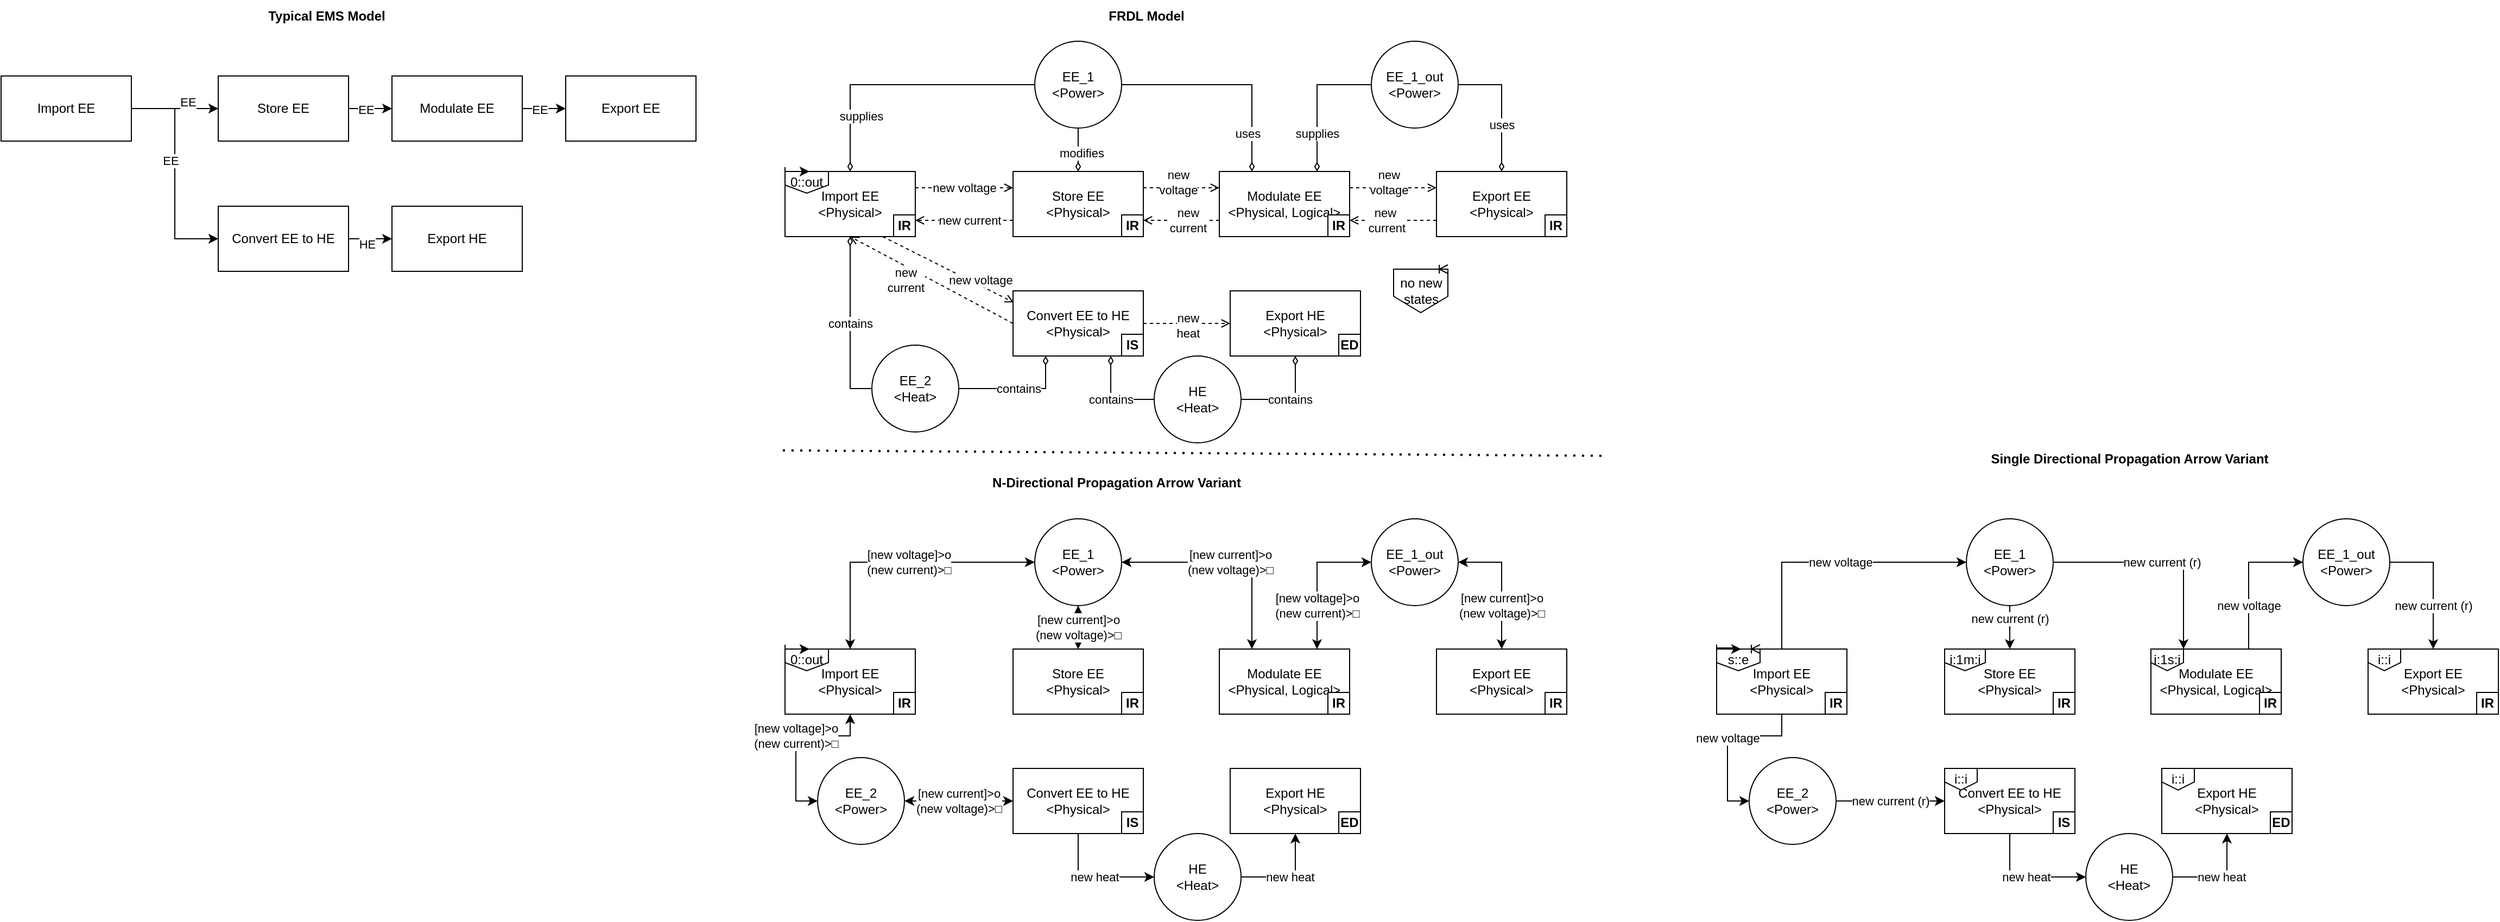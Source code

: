 <mxfile version="24.2.5" type="device">
  <diagram name="Page-1" id="nDYfijHN4-5hgb_e-fVe">
    <mxGraphModel dx="1050" dy="629" grid="1" gridSize="10" guides="1" tooltips="1" connect="1" arrows="1" fold="1" page="1" pageScale="1" pageWidth="850" pageHeight="1100" math="0" shadow="0">
      <root>
        <mxCell id="0" />
        <mxCell id="1" parent="0" />
        <mxCell id="-IZXJxV2rKXwBeA_EH7B-1" style="edgeStyle=orthogonalEdgeStyle;rounded=0;orthogonalLoop=1;jettySize=auto;html=1;exitX=1;exitY=0.5;exitDx=0;exitDy=0;entryX=0;entryY=0.5;entryDx=0;entryDy=0;" parent="1" source="-IZXJxV2rKXwBeA_EH7B-5" target="-IZXJxV2rKXwBeA_EH7B-8" edge="1">
          <mxGeometry relative="1" as="geometry" />
        </mxCell>
        <mxCell id="-IZXJxV2rKXwBeA_EH7B-2" value="EE" style="edgeLabel;html=1;align=center;verticalAlign=middle;resizable=0;points=[];" parent="-IZXJxV2rKXwBeA_EH7B-1" vertex="1" connectable="0">
          <mxGeometry x="0.3" y="6" relative="1" as="geometry">
            <mxPoint as="offset" />
          </mxGeometry>
        </mxCell>
        <mxCell id="-IZXJxV2rKXwBeA_EH7B-3" style="edgeStyle=orthogonalEdgeStyle;rounded=0;orthogonalLoop=1;jettySize=auto;html=1;exitX=1;exitY=0.5;exitDx=0;exitDy=0;entryX=0;entryY=0.5;entryDx=0;entryDy=0;" parent="1" source="-IZXJxV2rKXwBeA_EH7B-5" target="-IZXJxV2rKXwBeA_EH7B-11" edge="1">
          <mxGeometry relative="1" as="geometry" />
        </mxCell>
        <mxCell id="-IZXJxV2rKXwBeA_EH7B-4" value="EE" style="edgeLabel;html=1;align=center;verticalAlign=middle;resizable=0;points=[];" parent="-IZXJxV2rKXwBeA_EH7B-3" vertex="1" connectable="0">
          <mxGeometry x="-0.12" y="-4" relative="1" as="geometry">
            <mxPoint as="offset" />
          </mxGeometry>
        </mxCell>
        <mxCell id="-IZXJxV2rKXwBeA_EH7B-5" value="Import EE" style="rounded=0;whiteSpace=wrap;html=1;" parent="1" vertex="1">
          <mxGeometry x="40" y="200" width="120" height="60" as="geometry" />
        </mxCell>
        <mxCell id="-IZXJxV2rKXwBeA_EH7B-6" style="edgeStyle=orthogonalEdgeStyle;rounded=0;orthogonalLoop=1;jettySize=auto;html=1;exitX=1;exitY=0.5;exitDx=0;exitDy=0;entryX=0;entryY=0.5;entryDx=0;entryDy=0;" parent="1" source="-IZXJxV2rKXwBeA_EH7B-8" target="-IZXJxV2rKXwBeA_EH7B-14" edge="1">
          <mxGeometry relative="1" as="geometry" />
        </mxCell>
        <mxCell id="-IZXJxV2rKXwBeA_EH7B-7" value="EE" style="edgeLabel;html=1;align=center;verticalAlign=middle;resizable=0;points=[];" parent="-IZXJxV2rKXwBeA_EH7B-6" vertex="1" connectable="0">
          <mxGeometry x="-0.2" y="-1" relative="1" as="geometry">
            <mxPoint as="offset" />
          </mxGeometry>
        </mxCell>
        <mxCell id="-IZXJxV2rKXwBeA_EH7B-8" value="Store EE" style="rounded=0;whiteSpace=wrap;html=1;" parent="1" vertex="1">
          <mxGeometry x="240" y="200" width="120" height="60" as="geometry" />
        </mxCell>
        <mxCell id="-IZXJxV2rKXwBeA_EH7B-9" style="edgeStyle=orthogonalEdgeStyle;rounded=0;orthogonalLoop=1;jettySize=auto;html=1;exitX=1;exitY=0.5;exitDx=0;exitDy=0;entryX=0;entryY=0.5;entryDx=0;entryDy=0;" parent="1" source="-IZXJxV2rKXwBeA_EH7B-11" target="-IZXJxV2rKXwBeA_EH7B-37" edge="1">
          <mxGeometry relative="1" as="geometry">
            <mxPoint x="450" y="350" as="targetPoint" />
          </mxGeometry>
        </mxCell>
        <mxCell id="-IZXJxV2rKXwBeA_EH7B-10" value="HE" style="edgeLabel;html=1;align=center;verticalAlign=middle;resizable=0;points=[];" parent="-IZXJxV2rKXwBeA_EH7B-9" vertex="1" connectable="0">
          <mxGeometry x="-0.182" y="-5" relative="1" as="geometry">
            <mxPoint as="offset" />
          </mxGeometry>
        </mxCell>
        <mxCell id="-IZXJxV2rKXwBeA_EH7B-11" value="Convert EE to HE" style="rounded=0;whiteSpace=wrap;html=1;" parent="1" vertex="1">
          <mxGeometry x="240" y="320" width="120" height="60" as="geometry" />
        </mxCell>
        <mxCell id="-IZXJxV2rKXwBeA_EH7B-12" style="edgeStyle=orthogonalEdgeStyle;rounded=0;orthogonalLoop=1;jettySize=auto;html=1;exitX=1;exitY=0.5;exitDx=0;exitDy=0;" parent="1" source="-IZXJxV2rKXwBeA_EH7B-14" edge="1">
          <mxGeometry relative="1" as="geometry">
            <mxPoint x="560" y="230" as="targetPoint" />
          </mxGeometry>
        </mxCell>
        <mxCell id="-IZXJxV2rKXwBeA_EH7B-13" value="EE" style="edgeLabel;html=1;align=center;verticalAlign=middle;resizable=0;points=[];" parent="-IZXJxV2rKXwBeA_EH7B-12" vertex="1" connectable="0">
          <mxGeometry x="-0.21" y="-1" relative="1" as="geometry">
            <mxPoint as="offset" />
          </mxGeometry>
        </mxCell>
        <mxCell id="-IZXJxV2rKXwBeA_EH7B-14" value="Modulate EE" style="rounded=0;whiteSpace=wrap;html=1;" parent="1" vertex="1">
          <mxGeometry x="400" y="200" width="120" height="60" as="geometry" />
        </mxCell>
        <mxCell id="-IZXJxV2rKXwBeA_EH7B-15" style="edgeStyle=orthogonalEdgeStyle;rounded=0;orthogonalLoop=1;jettySize=auto;html=1;exitX=0.5;exitY=0;exitDx=0;exitDy=0;entryX=0;entryY=0.5;entryDx=0;entryDy=0;endArrow=none;endFill=0;startArrow=diamondThin;startFill=0;" parent="1" source="-IZXJxV2rKXwBeA_EH7B-19" target="-IZXJxV2rKXwBeA_EH7B-20" edge="1">
          <mxGeometry relative="1" as="geometry" />
        </mxCell>
        <mxCell id="-IZXJxV2rKXwBeA_EH7B-16" value="supplies" style="edgeLabel;html=1;align=center;verticalAlign=middle;resizable=0;points=[];" parent="-IZXJxV2rKXwBeA_EH7B-15" vertex="1" connectable="0">
          <mxGeometry x="-0.592" y="-10" relative="1" as="geometry">
            <mxPoint as="offset" />
          </mxGeometry>
        </mxCell>
        <mxCell id="-IZXJxV2rKXwBeA_EH7B-17" value="contains" style="edgeStyle=orthogonalEdgeStyle;rounded=0;orthogonalLoop=1;jettySize=auto;html=1;exitX=0.5;exitY=1;exitDx=0;exitDy=0;entryX=0;entryY=0.5;entryDx=0;entryDy=0;endArrow=none;endFill=0;startArrow=diamondThin;startFill=0;" parent="1" source="-IZXJxV2rKXwBeA_EH7B-19" target="-IZXJxV2rKXwBeA_EH7B-21" edge="1">
          <mxGeometry relative="1" as="geometry" />
        </mxCell>
        <mxCell id="-IZXJxV2rKXwBeA_EH7B-18" value="new voltage" style="rounded=0;orthogonalLoop=1;jettySize=auto;html=1;exitX=0.75;exitY=1;exitDx=0;exitDy=0;dashed=1;endArrow=open;endFill=0;startArrow=none;startFill=0;entryX=0.006;entryY=0.178;entryDx=0;entryDy=0;entryPerimeter=0;" parent="1" source="-IZXJxV2rKXwBeA_EH7B-19" target="-IZXJxV2rKXwBeA_EH7B-34" edge="1">
          <mxGeometry x="0.456" y="5" relative="1" as="geometry">
            <mxPoint x="972" y="388" as="targetPoint" />
            <mxPoint as="offset" />
          </mxGeometry>
        </mxCell>
        <mxCell id="-IZXJxV2rKXwBeA_EH7B-19" value="Import EE&lt;div&gt;&amp;lt;Physical&amp;gt;&lt;br&gt;&lt;/div&gt;" style="rounded=0;whiteSpace=wrap;html=1;" parent="1" vertex="1">
          <mxGeometry x="762" y="288" width="120" height="60" as="geometry" />
        </mxCell>
        <mxCell id="-IZXJxV2rKXwBeA_EH7B-20" value="EE_1&lt;div&gt;&amp;lt;Power&amp;gt;&lt;/div&gt;" style="ellipse;whiteSpace=wrap;html=1;aspect=fixed;" parent="1" vertex="1">
          <mxGeometry x="992" y="168" width="80" height="80" as="geometry" />
        </mxCell>
        <mxCell id="-IZXJxV2rKXwBeA_EH7B-21" value="EE_2&lt;div&gt;&amp;lt;Heat&amp;gt;&lt;br&gt;&lt;/div&gt;" style="ellipse;whiteSpace=wrap;html=1;aspect=fixed;" parent="1" vertex="1">
          <mxGeometry x="842" y="448" width="80" height="80" as="geometry" />
        </mxCell>
        <mxCell id="-IZXJxV2rKXwBeA_EH7B-22" value="HE&lt;div&gt;&amp;lt;Heat&amp;gt;&lt;/div&gt;" style="ellipse;whiteSpace=wrap;html=1;aspect=fixed;" parent="1" vertex="1">
          <mxGeometry x="1102" y="458" width="80" height="80" as="geometry" />
        </mxCell>
        <mxCell id="-IZXJxV2rKXwBeA_EH7B-23" style="edgeStyle=orthogonalEdgeStyle;rounded=0;orthogonalLoop=1;jettySize=auto;html=1;exitX=0.5;exitY=0;exitDx=0;exitDy=0;entryX=0.5;entryY=1;entryDx=0;entryDy=0;endArrow=none;endFill=0;startArrow=diamondThin;startFill=0;" parent="1" source="-IZXJxV2rKXwBeA_EH7B-26" target="-IZXJxV2rKXwBeA_EH7B-20" edge="1">
          <mxGeometry relative="1" as="geometry" />
        </mxCell>
        <mxCell id="-IZXJxV2rKXwBeA_EH7B-24" value="modifies" style="edgeLabel;html=1;align=center;verticalAlign=middle;resizable=0;points=[];" parent="-IZXJxV2rKXwBeA_EH7B-23" vertex="1" connectable="0">
          <mxGeometry x="-0.15" y="-3" relative="1" as="geometry">
            <mxPoint as="offset" />
          </mxGeometry>
        </mxCell>
        <mxCell id="-IZXJxV2rKXwBeA_EH7B-26" value="Store EE&lt;div&gt;&amp;lt;Physical&amp;gt;&lt;br&gt;&lt;/div&gt;" style="rounded=0;whiteSpace=wrap;html=1;" parent="1" vertex="1">
          <mxGeometry x="972" y="288" width="120" height="60" as="geometry" />
        </mxCell>
        <mxCell id="-IZXJxV2rKXwBeA_EH7B-27" style="edgeStyle=orthogonalEdgeStyle;rounded=0;orthogonalLoop=1;jettySize=auto;html=1;exitX=0.25;exitY=0;exitDx=0;exitDy=0;entryX=1;entryY=0.5;entryDx=0;entryDy=0;endArrow=none;endFill=0;startArrow=diamondThin;startFill=0;" parent="1" source="-IZXJxV2rKXwBeA_EH7B-31" target="-IZXJxV2rKXwBeA_EH7B-20" edge="1">
          <mxGeometry relative="1" as="geometry" />
        </mxCell>
        <mxCell id="-IZXJxV2rKXwBeA_EH7B-28" value="uses" style="edgeLabel;html=1;align=center;verticalAlign=middle;resizable=0;points=[];" parent="-IZXJxV2rKXwBeA_EH7B-27" vertex="1" connectable="0">
          <mxGeometry x="-0.643" y="4" relative="1" as="geometry">
            <mxPoint as="offset" />
          </mxGeometry>
        </mxCell>
        <mxCell id="-IZXJxV2rKXwBeA_EH7B-29" style="edgeStyle=orthogonalEdgeStyle;rounded=0;orthogonalLoop=1;jettySize=auto;html=1;exitX=0.75;exitY=0;exitDx=0;exitDy=0;entryX=0;entryY=0.5;entryDx=0;entryDy=0;endArrow=none;endFill=0;startArrow=diamondThin;startFill=0;" parent="1" source="-IZXJxV2rKXwBeA_EH7B-31" target="-IZXJxV2rKXwBeA_EH7B-35" edge="1">
          <mxGeometry relative="1" as="geometry" />
        </mxCell>
        <mxCell id="-IZXJxV2rKXwBeA_EH7B-30" value="supplies" style="edgeLabel;html=1;align=center;verticalAlign=middle;resizable=0;points=[];" parent="-IZXJxV2rKXwBeA_EH7B-29" vertex="1" connectable="0">
          <mxGeometry x="-0.133" y="1" relative="1" as="geometry">
            <mxPoint x="1" y="21" as="offset" />
          </mxGeometry>
        </mxCell>
        <mxCell id="-IZXJxV2rKXwBeA_EH7B-31" value="Modulate EE&lt;div&gt;&amp;lt;Physical, Logical&amp;gt;&lt;br&gt;&lt;/div&gt;" style="rounded=0;whiteSpace=wrap;html=1;" parent="1" vertex="1">
          <mxGeometry x="1162" y="288" width="120" height="60" as="geometry" />
        </mxCell>
        <mxCell id="-IZXJxV2rKXwBeA_EH7B-32" value="contains" style="edgeStyle=orthogonalEdgeStyle;rounded=0;orthogonalLoop=1;jettySize=auto;html=1;exitX=0.25;exitY=1;exitDx=0;exitDy=0;endArrow=none;endFill=0;startArrow=diamondThin;startFill=0;" parent="1" source="-IZXJxV2rKXwBeA_EH7B-34" target="-IZXJxV2rKXwBeA_EH7B-21" edge="1">
          <mxGeometry relative="1" as="geometry" />
        </mxCell>
        <mxCell id="-IZXJxV2rKXwBeA_EH7B-33" value="contains" style="edgeStyle=orthogonalEdgeStyle;rounded=0;orthogonalLoop=1;jettySize=auto;html=1;exitX=0.75;exitY=1;exitDx=0;exitDy=0;entryX=0;entryY=0.5;entryDx=0;entryDy=0;endArrow=none;endFill=0;startArrow=diamondThin;startFill=0;" parent="1" source="-IZXJxV2rKXwBeA_EH7B-34" target="-IZXJxV2rKXwBeA_EH7B-22" edge="1">
          <mxGeometry relative="1" as="geometry" />
        </mxCell>
        <mxCell id="-IZXJxV2rKXwBeA_EH7B-34" value="Convert EE to HE&lt;div&gt;&amp;lt;Physical&amp;gt;&lt;br&gt;&lt;/div&gt;" style="rounded=0;whiteSpace=wrap;html=1;" parent="1" vertex="1">
          <mxGeometry x="972" y="398" width="120" height="60" as="geometry" />
        </mxCell>
        <mxCell id="-IZXJxV2rKXwBeA_EH7B-35" value="EE_1_out&lt;div&gt;&amp;lt;Power&amp;gt;&lt;br&gt;&lt;/div&gt;" style="ellipse;whiteSpace=wrap;html=1;aspect=fixed;" parent="1" vertex="1">
          <mxGeometry x="1302" y="168" width="80" height="80" as="geometry" />
        </mxCell>
        <mxCell id="-IZXJxV2rKXwBeA_EH7B-36" value="Export EE" style="rounded=0;whiteSpace=wrap;html=1;" parent="1" vertex="1">
          <mxGeometry x="560" y="200" width="120" height="60" as="geometry" />
        </mxCell>
        <mxCell id="-IZXJxV2rKXwBeA_EH7B-37" value="Export HE" style="rounded=0;whiteSpace=wrap;html=1;" parent="1" vertex="1">
          <mxGeometry x="400" y="320" width="120" height="60" as="geometry" />
        </mxCell>
        <mxCell id="-IZXJxV2rKXwBeA_EH7B-38" value="uses" style="edgeStyle=orthogonalEdgeStyle;rounded=0;orthogonalLoop=1;jettySize=auto;html=1;exitX=0.5;exitY=0;exitDx=0;exitDy=0;entryX=1;entryY=0.5;entryDx=0;entryDy=0;endArrow=none;endFill=0;startArrow=diamondThin;startFill=0;" parent="1" source="-IZXJxV2rKXwBeA_EH7B-39" target="-IZXJxV2rKXwBeA_EH7B-35" edge="1">
          <mxGeometry x="-0.273" relative="1" as="geometry">
            <mxPoint as="offset" />
          </mxGeometry>
        </mxCell>
        <mxCell id="-IZXJxV2rKXwBeA_EH7B-39" value="Export EE&lt;div&gt;&amp;lt;Physical&amp;gt;&lt;br&gt;&lt;/div&gt;" style="rounded=0;whiteSpace=wrap;html=1;" parent="1" vertex="1">
          <mxGeometry x="1362" y="288" width="120" height="60" as="geometry" />
        </mxCell>
        <mxCell id="-IZXJxV2rKXwBeA_EH7B-40" value="contains" style="edgeStyle=orthogonalEdgeStyle;rounded=0;orthogonalLoop=1;jettySize=auto;html=1;exitX=0.5;exitY=1;exitDx=0;exitDy=0;entryX=1;entryY=0.5;entryDx=0;entryDy=0;endArrow=none;endFill=0;startArrow=diamondThin;startFill=0;" parent="1" source="-IZXJxV2rKXwBeA_EH7B-41" target="-IZXJxV2rKXwBeA_EH7B-22" edge="1">
          <mxGeometry relative="1" as="geometry" />
        </mxCell>
        <mxCell id="-IZXJxV2rKXwBeA_EH7B-41" value="Export HE&lt;div&gt;&amp;lt;Physical&amp;gt;&lt;br&gt;&lt;/div&gt;" style="rounded=0;whiteSpace=wrap;html=1;" parent="1" vertex="1">
          <mxGeometry x="1172" y="398" width="120" height="60" as="geometry" />
        </mxCell>
        <mxCell id="-IZXJxV2rKXwBeA_EH7B-42" style="rounded=0;orthogonalLoop=1;jettySize=auto;html=1;exitX=0;exitY=0.5;exitDx=0;exitDy=0;entryX=0.5;entryY=1;entryDx=0;entryDy=0;endArrow=open;endFill=0;dashed=1;" parent="1" source="-IZXJxV2rKXwBeA_EH7B-34" target="-IZXJxV2rKXwBeA_EH7B-19" edge="1">
          <mxGeometry relative="1" as="geometry" />
        </mxCell>
        <mxCell id="-IZXJxV2rKXwBeA_EH7B-43" value="new&lt;br&gt;current" style="edgeLabel;html=1;align=center;verticalAlign=middle;resizable=0;points=[];" parent="-IZXJxV2rKXwBeA_EH7B-42" vertex="1" connectable="0">
          <mxGeometry x="-0.152" y="2" relative="1" as="geometry">
            <mxPoint x="-35" y="-8" as="offset" />
          </mxGeometry>
        </mxCell>
        <mxCell id="-IZXJxV2rKXwBeA_EH7B-44" style="rounded=0;orthogonalLoop=1;jettySize=auto;html=1;exitX=0;exitY=0.75;exitDx=0;exitDy=0;entryX=1;entryY=0.75;entryDx=0;entryDy=0;endArrow=open;endFill=0;dashed=1;" parent="1" source="-IZXJxV2rKXwBeA_EH7B-26" target="-IZXJxV2rKXwBeA_EH7B-19" edge="1">
          <mxGeometry relative="1" as="geometry">
            <mxPoint x="1012" y="408" as="sourcePoint" />
            <mxPoint x="922" y="298" as="targetPoint" />
          </mxGeometry>
        </mxCell>
        <mxCell id="-IZXJxV2rKXwBeA_EH7B-45" value="new current" style="edgeLabel;html=1;align=center;verticalAlign=middle;resizable=0;points=[];" parent="-IZXJxV2rKXwBeA_EH7B-44" vertex="1" connectable="0">
          <mxGeometry x="-0.152" y="2" relative="1" as="geometry">
            <mxPoint x="-2" y="-2" as="offset" />
          </mxGeometry>
        </mxCell>
        <mxCell id="-IZXJxV2rKXwBeA_EH7B-46" value="new voltage" style="rounded=0;orthogonalLoop=1;jettySize=auto;html=1;exitX=1;exitY=0.25;exitDx=0;exitDy=0;entryX=0;entryY=0.25;entryDx=0;entryDy=0;endArrow=open;endFill=0;dashed=1;" parent="1" source="-IZXJxV2rKXwBeA_EH7B-19" target="-IZXJxV2rKXwBeA_EH7B-26" edge="1">
          <mxGeometry relative="1" as="geometry">
            <mxPoint x="902" y="308" as="sourcePoint" />
            <mxPoint x="992" y="308" as="targetPoint" />
          </mxGeometry>
        </mxCell>
        <mxCell id="-IZXJxV2rKXwBeA_EH7B-47" style="rounded=0;orthogonalLoop=1;jettySize=auto;html=1;exitX=1;exitY=0.25;exitDx=0;exitDy=0;entryX=0;entryY=0.25;entryDx=0;entryDy=0;endArrow=open;endFill=0;dashed=1;" parent="1" source="-IZXJxV2rKXwBeA_EH7B-26" target="-IZXJxV2rKXwBeA_EH7B-31" edge="1">
          <mxGeometry relative="1" as="geometry">
            <mxPoint x="1102" y="388" as="sourcePoint" />
            <mxPoint x="1202" y="388" as="targetPoint" />
          </mxGeometry>
        </mxCell>
        <mxCell id="-IZXJxV2rKXwBeA_EH7B-48" value="new&lt;br&gt;voltage" style="edgeLabel;html=1;align=center;verticalAlign=middle;resizable=0;points=[];" parent="-IZXJxV2rKXwBeA_EH7B-47" vertex="1" connectable="0">
          <mxGeometry x="-0.152" y="2" relative="1" as="geometry">
            <mxPoint x="2" y="-3" as="offset" />
          </mxGeometry>
        </mxCell>
        <mxCell id="-IZXJxV2rKXwBeA_EH7B-49" style="rounded=0;orthogonalLoop=1;jettySize=auto;html=1;exitX=0;exitY=0.75;exitDx=0;exitDy=0;entryX=1;entryY=0.75;entryDx=0;entryDy=0;endArrow=open;endFill=0;dashed=1;" parent="1" source="-IZXJxV2rKXwBeA_EH7B-31" target="-IZXJxV2rKXwBeA_EH7B-26" edge="1">
          <mxGeometry relative="1" as="geometry">
            <mxPoint x="1172" y="368" as="sourcePoint" />
            <mxPoint x="1082" y="368" as="targetPoint" />
          </mxGeometry>
        </mxCell>
        <mxCell id="-IZXJxV2rKXwBeA_EH7B-50" value="new&lt;br&gt;current" style="edgeLabel;html=1;align=center;verticalAlign=middle;resizable=0;points=[];" parent="-IZXJxV2rKXwBeA_EH7B-49" vertex="1" connectable="0">
          <mxGeometry x="-0.152" y="2" relative="1" as="geometry">
            <mxPoint y="-2" as="offset" />
          </mxGeometry>
        </mxCell>
        <mxCell id="-IZXJxV2rKXwBeA_EH7B-51" style="rounded=0;orthogonalLoop=1;jettySize=auto;html=1;exitX=0;exitY=0.75;exitDx=0;exitDy=0;entryX=1;entryY=0.75;entryDx=0;entryDy=0;endArrow=open;endFill=0;dashed=1;" parent="1" source="-IZXJxV2rKXwBeA_EH7B-39" target="-IZXJxV2rKXwBeA_EH7B-31" edge="1">
          <mxGeometry relative="1" as="geometry">
            <mxPoint x="1362" y="368" as="sourcePoint" />
            <mxPoint x="1272" y="368" as="targetPoint" />
          </mxGeometry>
        </mxCell>
        <mxCell id="-IZXJxV2rKXwBeA_EH7B-52" value="new&amp;nbsp;&lt;br&gt;current" style="edgeLabel;html=1;align=center;verticalAlign=middle;resizable=0;points=[];" parent="-IZXJxV2rKXwBeA_EH7B-51" vertex="1" connectable="0">
          <mxGeometry x="-0.152" y="2" relative="1" as="geometry">
            <mxPoint x="-12" y="-2" as="offset" />
          </mxGeometry>
        </mxCell>
        <mxCell id="-IZXJxV2rKXwBeA_EH7B-53" style="rounded=0;orthogonalLoop=1;jettySize=auto;html=1;exitX=1;exitY=0.25;exitDx=0;exitDy=0;entryX=0;entryY=0.25;entryDx=0;entryDy=0;endArrow=open;endFill=0;dashed=1;" parent="1" source="-IZXJxV2rKXwBeA_EH7B-31" target="-IZXJxV2rKXwBeA_EH7B-39" edge="1">
          <mxGeometry relative="1" as="geometry">
            <mxPoint x="1292" y="278" as="sourcePoint" />
            <mxPoint x="1362" y="278" as="targetPoint" />
          </mxGeometry>
        </mxCell>
        <mxCell id="-IZXJxV2rKXwBeA_EH7B-54" value="new &lt;br&gt;voltage" style="edgeLabel;html=1;align=center;verticalAlign=middle;resizable=0;points=[];" parent="-IZXJxV2rKXwBeA_EH7B-53" vertex="1" connectable="0">
          <mxGeometry x="-0.152" y="2" relative="1" as="geometry">
            <mxPoint x="2" y="-3" as="offset" />
          </mxGeometry>
        </mxCell>
        <mxCell id="-IZXJxV2rKXwBeA_EH7B-55" value="new&lt;br&gt;heat" style="rounded=0;orthogonalLoop=1;jettySize=auto;html=1;exitX=1;exitY=0.5;exitDx=0;exitDy=0;dashed=1;endArrow=open;endFill=0;startArrow=none;startFill=0;entryX=0;entryY=0.5;entryDx=0;entryDy=0;" parent="1" source="-IZXJxV2rKXwBeA_EH7B-34" target="-IZXJxV2rKXwBeA_EH7B-41" edge="1">
          <mxGeometry x="0.017" y="-2" relative="1" as="geometry">
            <mxPoint x="1212" y="395.5" as="sourcePoint" />
            <mxPoint x="1332" y="460.5" as="targetPoint" />
            <mxPoint as="offset" />
            <Array as="points" />
          </mxGeometry>
        </mxCell>
        <mxCell id="-IZXJxV2rKXwBeA_EH7B-56" value="&lt;b&gt;ED&lt;/b&gt;" style="rounded=0;whiteSpace=wrap;html=1;" parent="1" vertex="1">
          <mxGeometry x="1272" y="438" width="20" height="20" as="geometry" />
        </mxCell>
        <mxCell id="-IZXJxV2rKXwBeA_EH7B-57" value="&lt;b&gt;IS&lt;/b&gt;" style="rounded=0;whiteSpace=wrap;html=1;" parent="1" vertex="1">
          <mxGeometry x="1072" y="438" width="20" height="20" as="geometry" />
        </mxCell>
        <mxCell id="-IZXJxV2rKXwBeA_EH7B-58" value="&lt;b&gt;IR&lt;/b&gt;" style="rounded=0;whiteSpace=wrap;html=1;" parent="1" vertex="1">
          <mxGeometry x="1462" y="328" width="20" height="20" as="geometry" />
        </mxCell>
        <mxCell id="-IZXJxV2rKXwBeA_EH7B-59" value="&lt;b&gt;IR&lt;/b&gt;" style="rounded=0;whiteSpace=wrap;html=1;" parent="1" vertex="1">
          <mxGeometry x="1262" y="328" width="20" height="20" as="geometry" />
        </mxCell>
        <mxCell id="-IZXJxV2rKXwBeA_EH7B-60" value="&lt;b&gt;IR&lt;/b&gt;" style="rounded=0;whiteSpace=wrap;html=1;" parent="1" vertex="1">
          <mxGeometry x="1072" y="328" width="20" height="20" as="geometry" />
        </mxCell>
        <mxCell id="-IZXJxV2rKXwBeA_EH7B-61" value="&lt;b&gt;IR&lt;/b&gt;" style="rounded=0;whiteSpace=wrap;html=1;" parent="1" vertex="1">
          <mxGeometry x="862" y="328" width="20" height="20" as="geometry" />
        </mxCell>
        <mxCell id="-IZXJxV2rKXwBeA_EH7B-62" value="no new states" style="shape=offPageConnector;whiteSpace=wrap;html=1;" parent="1" vertex="1">
          <mxGeometry x="1322.5" y="378" width="50" height="40" as="geometry" />
        </mxCell>
        <mxCell id="-IZXJxV2rKXwBeA_EH7B-63" style="edgeStyle=orthogonalEdgeStyle;rounded=0;orthogonalLoop=1;jettySize=auto;html=1;exitX=0;exitY=0;exitDx=0;exitDy=0;entryX=1;entryY=0;entryDx=0;entryDy=0;endArrow=ERoneToMany;endFill=0;" parent="1" source="-IZXJxV2rKXwBeA_EH7B-62" target="-IZXJxV2rKXwBeA_EH7B-62" edge="1">
          <mxGeometry relative="1" as="geometry">
            <mxPoint x="1327.5" y="363" as="targetPoint" />
            <Array as="points">
              <mxPoint x="1342.5" y="378" />
              <mxPoint x="1342.5" y="378" />
            </Array>
            <mxPoint x="1312.5" y="363" as="sourcePoint" />
          </mxGeometry>
        </mxCell>
        <mxCell id="-IZXJxV2rKXwBeA_EH7B-64" value="" style="group" parent="1" vertex="1" connectable="0">
          <mxGeometry x="762" y="288" width="40" height="20" as="geometry" />
        </mxCell>
        <mxCell id="-IZXJxV2rKXwBeA_EH7B-65" value="0::out" style="shape=offPageConnector;whiteSpace=wrap;html=1;" parent="-IZXJxV2rKXwBeA_EH7B-64" vertex="1">
          <mxGeometry width="40" height="20" as="geometry" />
        </mxCell>
        <mxCell id="-IZXJxV2rKXwBeA_EH7B-66" style="edgeStyle=orthogonalEdgeStyle;rounded=0;orthogonalLoop=1;jettySize=auto;html=1;exitX=0;exitY=0;exitDx=0;exitDy=0;entryX=0.75;entryY=0;entryDx=0;entryDy=0;startArrow=baseDash;startFill=0;" parent="-IZXJxV2rKXwBeA_EH7B-64" edge="1">
          <mxGeometry relative="1" as="geometry">
            <mxPoint x="22.5" as="targetPoint" />
            <Array as="points" />
            <mxPoint as="sourcePoint" />
          </mxGeometry>
        </mxCell>
        <mxCell id="-IZXJxV2rKXwBeA_EH7B-67" value="[new voltage]&amp;gt;o&lt;br&gt;(new current)&amp;gt;&lt;b style=&quot;border: 0px; margin: 0px; padding: 0px; outline: 0px; vertical-align: baseline; background-image: initial; background-position: 0px 0px; background-size: initial; background-repeat: initial; background-attachment: initial; background-origin: initial; background-clip: initial; text-align: justify;&quot;&gt;□&lt;/b&gt;" style="edgeStyle=orthogonalEdgeStyle;rounded=0;orthogonalLoop=1;jettySize=auto;html=1;exitX=0.5;exitY=1;exitDx=0;exitDy=0;entryX=0;entryY=0.5;entryDx=0;entryDy=0;startArrow=classic;startFill=1;" parent="1" source="-IZXJxV2rKXwBeA_EH7B-68" target="-IZXJxV2rKXwBeA_EH7B-70" edge="1">
          <mxGeometry x="-0.067" relative="1" as="geometry">
            <mxPoint as="offset" />
          </mxGeometry>
        </mxCell>
        <mxCell id="-IZXJxV2rKXwBeA_EH7B-68" value="Import EE&lt;div&gt;&amp;lt;Physical&amp;gt;&lt;/div&gt;" style="rounded=0;whiteSpace=wrap;html=1;" parent="1" vertex="1">
          <mxGeometry x="762" y="728" width="120" height="60" as="geometry" />
        </mxCell>
        <mxCell id="-IZXJxV2rKXwBeA_EH7B-69" value="EE_1&lt;div&gt;&amp;lt;Power&amp;gt;&lt;/div&gt;" style="ellipse;whiteSpace=wrap;html=1;aspect=fixed;" parent="1" vertex="1">
          <mxGeometry x="992" y="608" width="80" height="80" as="geometry" />
        </mxCell>
        <mxCell id="-IZXJxV2rKXwBeA_EH7B-70" value="EE_2&lt;div&gt;&amp;lt;Power&amp;gt;&lt;br&gt;&lt;/div&gt;" style="ellipse;whiteSpace=wrap;html=1;aspect=fixed;" parent="1" vertex="1">
          <mxGeometry x="792" y="828" width="80" height="80" as="geometry" />
        </mxCell>
        <mxCell id="-IZXJxV2rKXwBeA_EH7B-71" value="HE&lt;div&gt;&amp;lt;Heat&amp;gt;&lt;br&gt;&lt;/div&gt;" style="ellipse;whiteSpace=wrap;html=1;aspect=fixed;" parent="1" vertex="1">
          <mxGeometry x="1102" y="898" width="80" height="80" as="geometry" />
        </mxCell>
        <mxCell id="-IZXJxV2rKXwBeA_EH7B-72" value="Store EE&lt;div&gt;&amp;lt;Physical&amp;gt;&lt;br&gt;&lt;/div&gt;" style="rounded=0;whiteSpace=wrap;html=1;" parent="1" vertex="1">
          <mxGeometry x="972" y="728" width="120" height="60" as="geometry" />
        </mxCell>
        <mxCell id="-IZXJxV2rKXwBeA_EH7B-73" value="Modulate EE&lt;div&gt;&amp;lt;Physical, Logical&amp;gt;&lt;br&gt;&lt;/div&gt;" style="rounded=0;whiteSpace=wrap;html=1;" parent="1" vertex="1">
          <mxGeometry x="1162" y="728" width="120" height="60" as="geometry" />
        </mxCell>
        <mxCell id="-IZXJxV2rKXwBeA_EH7B-74" value="[new current]&amp;gt;o&lt;br&gt;(new voltage)&amp;gt;&lt;b style=&quot;border: 0px; margin: 0px; padding: 0px; outline: 0px; vertical-align: baseline; background-image: initial; background-position: 0px 0px; background-size: initial; background-repeat: initial; background-attachment: initial; background-origin: initial; background-clip: initial; text-align: justify;&quot;&gt;□&lt;/b&gt;" style="edgeStyle=orthogonalEdgeStyle;rounded=0;orthogonalLoop=1;jettySize=auto;html=1;exitX=0;exitY=0.5;exitDx=0;exitDy=0;startArrow=classic;startFill=1;" parent="1" source="-IZXJxV2rKXwBeA_EH7B-75" target="-IZXJxV2rKXwBeA_EH7B-70" edge="1">
          <mxGeometry relative="1" as="geometry" />
        </mxCell>
        <mxCell id="-IZXJxV2rKXwBeA_EH7B-75" value="Convert EE to HE&lt;div&gt;&amp;lt;Physical&amp;gt;&lt;br&gt;&lt;/div&gt;" style="rounded=0;whiteSpace=wrap;html=1;" parent="1" vertex="1">
          <mxGeometry x="972" y="838" width="120" height="60" as="geometry" />
        </mxCell>
        <mxCell id="-IZXJxV2rKXwBeA_EH7B-76" value="EE_1_out&lt;div&gt;&amp;lt;Power&amp;gt;&lt;br&gt;&lt;/div&gt;" style="ellipse;whiteSpace=wrap;html=1;aspect=fixed;" parent="1" vertex="1">
          <mxGeometry x="1302" y="608" width="80" height="80" as="geometry" />
        </mxCell>
        <mxCell id="-IZXJxV2rKXwBeA_EH7B-77" value="Export EE&lt;div&gt;&amp;lt;Physical&amp;gt;&lt;br&gt;&lt;/div&gt;" style="rounded=0;whiteSpace=wrap;html=1;" parent="1" vertex="1">
          <mxGeometry x="1362" y="728" width="120" height="60" as="geometry" />
        </mxCell>
        <mxCell id="-IZXJxV2rKXwBeA_EH7B-78" value="Export HE&lt;div&gt;&amp;lt;Physical&amp;gt;&lt;br&gt;&lt;/div&gt;" style="rounded=0;whiteSpace=wrap;html=1;" parent="1" vertex="1">
          <mxGeometry x="1172" y="838" width="120" height="60" as="geometry" />
        </mxCell>
        <mxCell id="-IZXJxV2rKXwBeA_EH7B-79" value="&lt;b&gt;ED&lt;/b&gt;" style="rounded=0;whiteSpace=wrap;html=1;" parent="1" vertex="1">
          <mxGeometry x="1272" y="878" width="20" height="20" as="geometry" />
        </mxCell>
        <mxCell id="-IZXJxV2rKXwBeA_EH7B-80" value="&lt;b&gt;IS&lt;/b&gt;" style="rounded=0;whiteSpace=wrap;html=1;" parent="1" vertex="1">
          <mxGeometry x="1072" y="878" width="20" height="20" as="geometry" />
        </mxCell>
        <mxCell id="-IZXJxV2rKXwBeA_EH7B-81" value="&lt;b&gt;IR&lt;/b&gt;" style="rounded=0;whiteSpace=wrap;html=1;" parent="1" vertex="1">
          <mxGeometry x="1462" y="768" width="20" height="20" as="geometry" />
        </mxCell>
        <mxCell id="-IZXJxV2rKXwBeA_EH7B-82" value="&lt;b&gt;IR&lt;/b&gt;" style="rounded=0;whiteSpace=wrap;html=1;" parent="1" vertex="1">
          <mxGeometry x="1262" y="768" width="20" height="20" as="geometry" />
        </mxCell>
        <mxCell id="-IZXJxV2rKXwBeA_EH7B-83" value="&lt;b&gt;IR&lt;/b&gt;" style="rounded=0;whiteSpace=wrap;html=1;" parent="1" vertex="1">
          <mxGeometry x="1072" y="768" width="20" height="20" as="geometry" />
        </mxCell>
        <mxCell id="-IZXJxV2rKXwBeA_EH7B-84" value="&lt;b&gt;IR&lt;/b&gt;" style="rounded=0;whiteSpace=wrap;html=1;" parent="1" vertex="1">
          <mxGeometry x="862" y="768" width="20" height="20" as="geometry" />
        </mxCell>
        <mxCell id="-IZXJxV2rKXwBeA_EH7B-85" value="" style="group" parent="1" vertex="1" connectable="0">
          <mxGeometry x="762" y="728" width="40" height="20" as="geometry" />
        </mxCell>
        <mxCell id="-IZXJxV2rKXwBeA_EH7B-86" value="0::out" style="shape=offPageConnector;whiteSpace=wrap;html=1;" parent="-IZXJxV2rKXwBeA_EH7B-85" vertex="1">
          <mxGeometry width="40" height="20" as="geometry" />
        </mxCell>
        <mxCell id="-IZXJxV2rKXwBeA_EH7B-87" style="edgeStyle=orthogonalEdgeStyle;rounded=0;orthogonalLoop=1;jettySize=auto;html=1;exitX=0;exitY=0;exitDx=0;exitDy=0;entryX=0.75;entryY=0;entryDx=0;entryDy=0;startArrow=baseDash;startFill=0;" parent="-IZXJxV2rKXwBeA_EH7B-85" edge="1">
          <mxGeometry relative="1" as="geometry">
            <mxPoint x="22.5" as="targetPoint" />
            <Array as="points" />
            <mxPoint as="sourcePoint" />
          </mxGeometry>
        </mxCell>
        <mxCell id="-IZXJxV2rKXwBeA_EH7B-88" value="[new current]&amp;gt;o&lt;br&gt;(new voltage)&amp;gt;&lt;b style=&quot;border: 0px; margin: 0px; padding: 0px; outline: 0px; vertical-align: baseline; background-image: initial; background-position: 0px 0px; background-size: initial; background-repeat: initial; background-attachment: initial; background-origin: initial; background-clip: initial; text-align: justify;&quot;&gt;□&lt;/b&gt;" style="edgeStyle=orthogonalEdgeStyle;rounded=0;orthogonalLoop=1;jettySize=auto;html=1;exitX=0.5;exitY=0;exitDx=0;exitDy=0;startArrow=classic;startFill=1;entryX=0.5;entryY=1;entryDx=0;entryDy=0;" parent="1" source="-IZXJxV2rKXwBeA_EH7B-72" target="-IZXJxV2rKXwBeA_EH7B-69" edge="1">
          <mxGeometry relative="1" as="geometry">
            <mxPoint x="992" y="888" as="sourcePoint" />
            <mxPoint x="952" y="668" as="targetPoint" />
          </mxGeometry>
        </mxCell>
        <mxCell id="-IZXJxV2rKXwBeA_EH7B-89" value="[new voltage]&amp;gt;o&lt;br&gt;(new current)&amp;gt;&lt;b style=&quot;border: 0px; margin: 0px; padding: 0px; outline: 0px; vertical-align: baseline; background-image: initial; background-position: 0px 0px; background-size: initial; background-repeat: initial; background-attachment: initial; background-origin: initial; background-clip: initial; text-align: justify;&quot;&gt;□&lt;/b&gt;" style="edgeStyle=orthogonalEdgeStyle;rounded=0;orthogonalLoop=1;jettySize=auto;html=1;entryX=0.5;entryY=0;entryDx=0;entryDy=0;startArrow=classic;startFill=1;exitX=0;exitY=0.5;exitDx=0;exitDy=0;" parent="1" source="-IZXJxV2rKXwBeA_EH7B-69" target="-IZXJxV2rKXwBeA_EH7B-68" edge="1">
          <mxGeometry x="-0.067" relative="1" as="geometry">
            <mxPoint x="1092" y="638" as="sourcePoint" />
            <mxPoint x="832" y="658" as="targetPoint" />
            <mxPoint as="offset" />
          </mxGeometry>
        </mxCell>
        <mxCell id="-IZXJxV2rKXwBeA_EH7B-90" value="[new current]&amp;gt;o&lt;br&gt;(new voltage)&amp;gt;&lt;b style=&quot;border: 0px; margin: 0px; padding: 0px; outline: 0px; vertical-align: baseline; background-image: initial; background-position: 0px 0px; background-size: initial; background-repeat: initial; background-attachment: initial; background-origin: initial; background-clip: initial; text-align: justify;&quot;&gt;□&lt;/b&gt;" style="edgeStyle=orthogonalEdgeStyle;rounded=0;orthogonalLoop=1;jettySize=auto;html=1;startArrow=classic;startFill=1;entryX=1;entryY=0.5;entryDx=0;entryDy=0;exitX=0.25;exitY=0;exitDx=0;exitDy=0;" parent="1" source="-IZXJxV2rKXwBeA_EH7B-73" target="-IZXJxV2rKXwBeA_EH7B-69" edge="1">
          <mxGeometry relative="1" as="geometry">
            <mxPoint x="1147" y="747.5" as="sourcePoint" />
            <mxPoint x="1092" y="658" as="targetPoint" />
          </mxGeometry>
        </mxCell>
        <mxCell id="-IZXJxV2rKXwBeA_EH7B-91" value="[new voltage]&amp;gt;o&lt;br&gt;(new current)&amp;gt;&lt;b style=&quot;border: 0px; margin: 0px; padding: 0px; outline: 0px; vertical-align: baseline; background-image: initial; background-position: 0px 0px; background-size: initial; background-repeat: initial; background-attachment: initial; background-origin: initial; background-clip: initial; text-align: justify;&quot;&gt;□&lt;/b&gt;" style="edgeStyle=orthogonalEdgeStyle;rounded=0;orthogonalLoop=1;jettySize=auto;html=1;entryX=0.75;entryY=0;entryDx=0;entryDy=0;startArrow=classic;startFill=1;exitX=0;exitY=0.5;exitDx=0;exitDy=0;" parent="1" source="-IZXJxV2rKXwBeA_EH7B-76" target="-IZXJxV2rKXwBeA_EH7B-73" edge="1">
          <mxGeometry x="0.385" relative="1" as="geometry">
            <mxPoint x="1442" y="528" as="sourcePoint" />
            <mxPoint x="1272" y="608" as="targetPoint" />
            <mxPoint as="offset" />
          </mxGeometry>
        </mxCell>
        <mxCell id="-IZXJxV2rKXwBeA_EH7B-92" value="[new current]&amp;gt;o&lt;br&gt;(new voltage)&amp;gt;&lt;b style=&quot;border: 0px; margin: 0px; padding: 0px; outline: 0px; vertical-align: baseline; background-image: initial; background-position: 0px 0px; background-size: initial; background-repeat: initial; background-attachment: initial; background-origin: initial; background-clip: initial; text-align: justify;&quot;&gt;□&lt;/b&gt;" style="edgeStyle=orthogonalEdgeStyle;rounded=0;orthogonalLoop=1;jettySize=auto;html=1;startArrow=classic;startFill=1;entryX=1;entryY=0.5;entryDx=0;entryDy=0;exitX=0.5;exitY=0;exitDx=0;exitDy=0;" parent="1" source="-IZXJxV2rKXwBeA_EH7B-77" target="-IZXJxV2rKXwBeA_EH7B-76" edge="1">
          <mxGeometry x="-0.333" relative="1" as="geometry">
            <mxPoint x="1592" y="658" as="sourcePoint" />
            <mxPoint x="1472" y="578" as="targetPoint" />
            <mxPoint as="offset" />
          </mxGeometry>
        </mxCell>
        <mxCell id="-IZXJxV2rKXwBeA_EH7B-93" value="new heat" style="edgeStyle=orthogonalEdgeStyle;rounded=0;orthogonalLoop=1;jettySize=auto;html=1;startArrow=classic;startFill=1;entryX=0.5;entryY=1;entryDx=0;entryDy=0;exitX=0;exitY=0.5;exitDx=0;exitDy=0;endArrow=none;endFill=0;" parent="1" source="-IZXJxV2rKXwBeA_EH7B-71" target="-IZXJxV2rKXwBeA_EH7B-75" edge="1">
          <mxGeometry relative="1" as="geometry">
            <mxPoint x="1142" y="1038" as="sourcePoint" />
            <mxPoint x="1022" y="958" as="targetPoint" />
          </mxGeometry>
        </mxCell>
        <mxCell id="-IZXJxV2rKXwBeA_EH7B-94" value="new heat" style="edgeStyle=orthogonalEdgeStyle;rounded=0;orthogonalLoop=1;jettySize=auto;html=1;startArrow=classic;startFill=1;entryX=1;entryY=0.5;entryDx=0;entryDy=0;exitX=0.5;exitY=1;exitDx=0;exitDy=0;endArrow=none;endFill=0;" parent="1" source="-IZXJxV2rKXwBeA_EH7B-78" target="-IZXJxV2rKXwBeA_EH7B-71" edge="1">
          <mxGeometry relative="1" as="geometry">
            <mxPoint x="1392" y="1008" as="sourcePoint" />
            <mxPoint x="1272" y="928" as="targetPoint" />
          </mxGeometry>
        </mxCell>
        <mxCell id="-IZXJxV2rKXwBeA_EH7B-95" value="&lt;b&gt;Typical EMS Model&lt;/b&gt;" style="text;html=1;strokeColor=none;fillColor=none;align=center;verticalAlign=middle;whiteSpace=wrap;rounded=0;" parent="1" vertex="1">
          <mxGeometry x="270" y="130" width="140" height="30" as="geometry" />
        </mxCell>
        <mxCell id="-IZXJxV2rKXwBeA_EH7B-96" value="&lt;b&gt;FRDL Model&lt;/b&gt;" style="text;html=1;strokeColor=none;fillColor=none;align=center;verticalAlign=middle;whiteSpace=wrap;rounded=0;" parent="1" vertex="1">
          <mxGeometry x="1000" y="130" width="190" height="30" as="geometry" />
        </mxCell>
        <mxCell id="-IZXJxV2rKXwBeA_EH7B-97" value="&lt;b&gt;N-Directional Propagation Arrow Variant&lt;/b&gt;" style="text;html=1;strokeColor=none;fillColor=none;align=center;verticalAlign=middle;whiteSpace=wrap;rounded=0;" parent="1" vertex="1">
          <mxGeometry x="930" y="560" width="275" height="30" as="geometry" />
        </mxCell>
        <mxCell id="-IZXJxV2rKXwBeA_EH7B-98" value="" style="endArrow=none;dashed=1;html=1;dashPattern=1 3;strokeWidth=2;rounded=0;" parent="1" edge="1">
          <mxGeometry width="50" height="50" relative="1" as="geometry">
            <mxPoint x="760" y="545" as="sourcePoint" />
            <mxPoint x="1520" y="550" as="targetPoint" />
          </mxGeometry>
        </mxCell>
        <mxCell id="-IZXJxV2rKXwBeA_EH7B-99" value="new voltage" style="edgeStyle=orthogonalEdgeStyle;rounded=0;orthogonalLoop=1;jettySize=auto;html=1;exitX=0.5;exitY=1;exitDx=0;exitDy=0;entryX=0;entryY=0.5;entryDx=0;entryDy=0;startArrow=none;startFill=0;" parent="1" source="-IZXJxV2rKXwBeA_EH7B-100" target="-IZXJxV2rKXwBeA_EH7B-102" edge="1">
          <mxGeometry x="-0.04" relative="1" as="geometry">
            <mxPoint as="offset" />
          </mxGeometry>
        </mxCell>
        <mxCell id="-IZXJxV2rKXwBeA_EH7B-100" value="Import EE&lt;div&gt;&amp;lt;Physical&amp;gt;&lt;br&gt;&lt;/div&gt;" style="rounded=0;whiteSpace=wrap;html=1;" parent="1" vertex="1">
          <mxGeometry x="1620" y="728" width="120" height="60" as="geometry" />
        </mxCell>
        <mxCell id="-IZXJxV2rKXwBeA_EH7B-101" value="EE_1&lt;div&gt;&amp;lt;Power&amp;gt;&lt;br&gt;&lt;/div&gt;" style="ellipse;whiteSpace=wrap;html=1;aspect=fixed;" parent="1" vertex="1">
          <mxGeometry x="1850" y="608" width="80" height="80" as="geometry" />
        </mxCell>
        <mxCell id="-IZXJxV2rKXwBeA_EH7B-102" value="EE_2&lt;div&gt;&amp;lt;Power&amp;gt;&lt;br&gt;&lt;/div&gt;" style="ellipse;whiteSpace=wrap;html=1;aspect=fixed;" parent="1" vertex="1">
          <mxGeometry x="1650" y="828" width="80" height="80" as="geometry" />
        </mxCell>
        <mxCell id="-IZXJxV2rKXwBeA_EH7B-103" value="HE&lt;div&gt;&amp;lt;Heat&amp;gt;&lt;/div&gt;" style="ellipse;whiteSpace=wrap;html=1;aspect=fixed;" parent="1" vertex="1">
          <mxGeometry x="1960" y="898" width="80" height="80" as="geometry" />
        </mxCell>
        <mxCell id="-IZXJxV2rKXwBeA_EH7B-104" value="Store EE&lt;div&gt;&amp;lt;Physical&amp;gt;&lt;br&gt;&lt;/div&gt;" style="rounded=0;whiteSpace=wrap;html=1;" parent="1" vertex="1">
          <mxGeometry x="1830" y="728" width="120" height="60" as="geometry" />
        </mxCell>
        <mxCell id="-IZXJxV2rKXwBeA_EH7B-105" value="Modulate EE&lt;div&gt;&amp;lt;Physical, Logical&amp;gt;&lt;br&gt;&lt;/div&gt;" style="rounded=0;whiteSpace=wrap;html=1;" parent="1" vertex="1">
          <mxGeometry x="2020" y="728" width="120" height="60" as="geometry" />
        </mxCell>
        <mxCell id="-IZXJxV2rKXwBeA_EH7B-106" value="new current (r)" style="edgeStyle=orthogonalEdgeStyle;rounded=0;orthogonalLoop=1;jettySize=auto;html=1;exitX=0;exitY=0.5;exitDx=0;exitDy=0;startArrow=classic;startFill=1;endArrow=none;endFill=0;" parent="1" source="-IZXJxV2rKXwBeA_EH7B-107" target="-IZXJxV2rKXwBeA_EH7B-102" edge="1">
          <mxGeometry relative="1" as="geometry" />
        </mxCell>
        <mxCell id="-IZXJxV2rKXwBeA_EH7B-107" value="Convert EE to HE&lt;div&gt;&amp;lt;Physical&amp;gt;&lt;br&gt;&lt;/div&gt;" style="rounded=0;whiteSpace=wrap;html=1;" parent="1" vertex="1">
          <mxGeometry x="1830" y="838" width="120" height="60" as="geometry" />
        </mxCell>
        <mxCell id="-IZXJxV2rKXwBeA_EH7B-108" value="EE_1_out&lt;div&gt;&amp;lt;Power&amp;gt;&lt;br&gt;&lt;/div&gt;" style="ellipse;whiteSpace=wrap;html=1;aspect=fixed;" parent="1" vertex="1">
          <mxGeometry x="2160" y="608" width="80" height="80" as="geometry" />
        </mxCell>
        <mxCell id="-IZXJxV2rKXwBeA_EH7B-109" value="Export EE&lt;div&gt;&amp;lt;Physical&amp;gt;&lt;br&gt;&lt;/div&gt;" style="rounded=0;whiteSpace=wrap;html=1;" parent="1" vertex="1">
          <mxGeometry x="2220" y="728" width="120" height="60" as="geometry" />
        </mxCell>
        <mxCell id="-IZXJxV2rKXwBeA_EH7B-110" value="Export HE&lt;div&gt;&amp;lt;Physical&amp;gt;&lt;br&gt;&lt;/div&gt;" style="rounded=0;whiteSpace=wrap;html=1;" parent="1" vertex="1">
          <mxGeometry x="2030" y="838" width="120" height="60" as="geometry" />
        </mxCell>
        <mxCell id="-IZXJxV2rKXwBeA_EH7B-111" value="&lt;b&gt;ED&lt;/b&gt;" style="rounded=0;whiteSpace=wrap;html=1;" parent="1" vertex="1">
          <mxGeometry x="2130" y="878" width="20" height="20" as="geometry" />
        </mxCell>
        <mxCell id="-IZXJxV2rKXwBeA_EH7B-112" value="&lt;b&gt;IS&lt;/b&gt;" style="rounded=0;whiteSpace=wrap;html=1;" parent="1" vertex="1">
          <mxGeometry x="1930" y="878" width="20" height="20" as="geometry" />
        </mxCell>
        <mxCell id="-IZXJxV2rKXwBeA_EH7B-113" value="&lt;b&gt;IR&lt;/b&gt;" style="rounded=0;whiteSpace=wrap;html=1;" parent="1" vertex="1">
          <mxGeometry x="2320" y="768" width="20" height="20" as="geometry" />
        </mxCell>
        <mxCell id="-IZXJxV2rKXwBeA_EH7B-114" value="&lt;b&gt;IR&lt;/b&gt;" style="rounded=0;whiteSpace=wrap;html=1;" parent="1" vertex="1">
          <mxGeometry x="2120" y="768" width="20" height="20" as="geometry" />
        </mxCell>
        <mxCell id="-IZXJxV2rKXwBeA_EH7B-115" value="&lt;b&gt;IR&lt;/b&gt;" style="rounded=0;whiteSpace=wrap;html=1;" parent="1" vertex="1">
          <mxGeometry x="1930" y="768" width="20" height="20" as="geometry" />
        </mxCell>
        <mxCell id="-IZXJxV2rKXwBeA_EH7B-116" value="&lt;b&gt;IR&lt;/b&gt;" style="rounded=0;whiteSpace=wrap;html=1;" parent="1" vertex="1">
          <mxGeometry x="1720" y="768" width="20" height="20" as="geometry" />
        </mxCell>
        <mxCell id="-IZXJxV2rKXwBeA_EH7B-117" value="" style="group" parent="1" vertex="1" connectable="0">
          <mxGeometry x="1620" y="728" width="40" height="20" as="geometry" />
        </mxCell>
        <mxCell id="-IZXJxV2rKXwBeA_EH7B-118" value="s::e" style="shape=offPageConnector;whiteSpace=wrap;html=1;" parent="-IZXJxV2rKXwBeA_EH7B-117" vertex="1">
          <mxGeometry width="40" height="20" as="geometry" />
        </mxCell>
        <mxCell id="-IZXJxV2rKXwBeA_EH7B-119" style="edgeStyle=orthogonalEdgeStyle;rounded=0;orthogonalLoop=1;jettySize=auto;html=1;exitX=0;exitY=0;exitDx=0;exitDy=0;entryX=0.75;entryY=0;entryDx=0;entryDy=0;startArrow=baseDash;startFill=0;" parent="-IZXJxV2rKXwBeA_EH7B-117" edge="1">
          <mxGeometry relative="1" as="geometry">
            <mxPoint x="22.5" as="targetPoint" />
            <Array as="points" />
            <mxPoint as="sourcePoint" />
          </mxGeometry>
        </mxCell>
        <mxCell id="-IZXJxV2rKXwBeA_EH7B-120" value="new current (r)" style="edgeStyle=orthogonalEdgeStyle;rounded=0;orthogonalLoop=1;jettySize=auto;html=1;exitX=0.5;exitY=0;exitDx=0;exitDy=0;startArrow=classic;startFill=1;entryX=0.5;entryY=1;entryDx=0;entryDy=0;endArrow=none;endFill=0;" parent="1" source="-IZXJxV2rKXwBeA_EH7B-104" target="-IZXJxV2rKXwBeA_EH7B-101" edge="1">
          <mxGeometry x="0.4" relative="1" as="geometry">
            <mxPoint x="1850" y="888" as="sourcePoint" />
            <mxPoint x="1810" y="668" as="targetPoint" />
            <mxPoint as="offset" />
          </mxGeometry>
        </mxCell>
        <mxCell id="-IZXJxV2rKXwBeA_EH7B-121" value="new voltage" style="edgeStyle=orthogonalEdgeStyle;rounded=0;orthogonalLoop=1;jettySize=auto;html=1;entryX=0.5;entryY=0;entryDx=0;entryDy=0;startArrow=classic;startFill=1;exitX=0;exitY=0.5;exitDx=0;exitDy=0;endArrow=none;endFill=0;" parent="1" source="-IZXJxV2rKXwBeA_EH7B-101" target="-IZXJxV2rKXwBeA_EH7B-100" edge="1">
          <mxGeometry x="-0.067" relative="1" as="geometry">
            <mxPoint x="1950" y="638" as="sourcePoint" />
            <mxPoint x="1690" y="658" as="targetPoint" />
            <mxPoint as="offset" />
          </mxGeometry>
        </mxCell>
        <mxCell id="-IZXJxV2rKXwBeA_EH7B-122" value="new current (r)" style="edgeStyle=orthogonalEdgeStyle;rounded=0;orthogonalLoop=1;jettySize=auto;html=1;startArrow=classic;startFill=1;entryX=1;entryY=0.5;entryDx=0;entryDy=0;exitX=0.25;exitY=0;exitDx=0;exitDy=0;endArrow=none;endFill=0;" parent="1" source="-IZXJxV2rKXwBeA_EH7B-105" target="-IZXJxV2rKXwBeA_EH7B-101" edge="1">
          <mxGeometry relative="1" as="geometry">
            <mxPoint x="2005" y="747.5" as="sourcePoint" />
            <mxPoint x="1950" y="658" as="targetPoint" />
          </mxGeometry>
        </mxCell>
        <mxCell id="-IZXJxV2rKXwBeA_EH7B-123" value="new voltage" style="edgeStyle=orthogonalEdgeStyle;rounded=0;orthogonalLoop=1;jettySize=auto;html=1;entryX=0.75;entryY=0;entryDx=0;entryDy=0;startArrow=classic;startFill=1;exitX=0;exitY=0.5;exitDx=0;exitDy=0;endArrow=none;endFill=0;" parent="1" source="-IZXJxV2rKXwBeA_EH7B-108" target="-IZXJxV2rKXwBeA_EH7B-105" edge="1">
          <mxGeometry x="0.385" relative="1" as="geometry">
            <mxPoint x="2300" y="528" as="sourcePoint" />
            <mxPoint x="2130" y="608" as="targetPoint" />
            <mxPoint as="offset" />
          </mxGeometry>
        </mxCell>
        <mxCell id="-IZXJxV2rKXwBeA_EH7B-124" value="new current (r)" style="edgeStyle=orthogonalEdgeStyle;rounded=0;orthogonalLoop=1;jettySize=auto;html=1;startArrow=classic;startFill=1;entryX=1;entryY=0.5;entryDx=0;entryDy=0;exitX=0.5;exitY=0;exitDx=0;exitDy=0;endArrow=none;endFill=0;" parent="1" source="-IZXJxV2rKXwBeA_EH7B-109" target="-IZXJxV2rKXwBeA_EH7B-108" edge="1">
          <mxGeometry x="-0.333" relative="1" as="geometry">
            <mxPoint x="2450" y="658" as="sourcePoint" />
            <mxPoint x="2330" y="578" as="targetPoint" />
            <mxPoint as="offset" />
          </mxGeometry>
        </mxCell>
        <mxCell id="-IZXJxV2rKXwBeA_EH7B-125" value="new heat" style="edgeStyle=orthogonalEdgeStyle;rounded=0;orthogonalLoop=1;jettySize=auto;html=1;startArrow=classic;startFill=1;entryX=0.5;entryY=1;entryDx=0;entryDy=0;exitX=0;exitY=0.5;exitDx=0;exitDy=0;endArrow=none;endFill=0;" parent="1" source="-IZXJxV2rKXwBeA_EH7B-103" target="-IZXJxV2rKXwBeA_EH7B-107" edge="1">
          <mxGeometry relative="1" as="geometry">
            <mxPoint x="2000" y="1038" as="sourcePoint" />
            <mxPoint x="1880" y="958" as="targetPoint" />
          </mxGeometry>
        </mxCell>
        <mxCell id="-IZXJxV2rKXwBeA_EH7B-126" value="new heat" style="edgeStyle=orthogonalEdgeStyle;rounded=0;orthogonalLoop=1;jettySize=auto;html=1;startArrow=classic;startFill=1;entryX=1;entryY=0.5;entryDx=0;entryDy=0;exitX=0.5;exitY=1;exitDx=0;exitDy=0;endArrow=none;endFill=0;" parent="1" source="-IZXJxV2rKXwBeA_EH7B-110" target="-IZXJxV2rKXwBeA_EH7B-103" edge="1">
          <mxGeometry relative="1" as="geometry">
            <mxPoint x="2250" y="1008" as="sourcePoint" />
            <mxPoint x="2130" y="928" as="targetPoint" />
          </mxGeometry>
        </mxCell>
        <mxCell id="-IZXJxV2rKXwBeA_EH7B-127" value="&lt;b&gt;Single Directional Propagation Arrow Variant&lt;/b&gt;" style="text;html=1;strokeColor=none;fillColor=none;align=center;verticalAlign=middle;whiteSpace=wrap;rounded=0;" parent="1" vertex="1">
          <mxGeometry x="1862.5" y="538" width="275" height="30" as="geometry" />
        </mxCell>
        <mxCell id="Gm5whgS5m3OIeWf9cZid-1" style="edgeStyle=orthogonalEdgeStyle;rounded=0;orthogonalLoop=1;jettySize=auto;html=1;entryX=1;entryY=0;entryDx=0;entryDy=0;endArrow=ERoneToMany;endFill=0;" parent="1" target="-IZXJxV2rKXwBeA_EH7B-118" edge="1">
          <mxGeometry relative="1" as="geometry">
            <mxPoint x="1665.5" y="727.39" as="targetPoint" />
            <Array as="points">
              <mxPoint x="1620" y="727" />
              <mxPoint x="1635" y="727" />
            </Array>
            <mxPoint x="1620" y="730" as="sourcePoint" />
          </mxGeometry>
        </mxCell>
        <mxCell id="Gm5whgS5m3OIeWf9cZid-2" value="" style="group" parent="1" vertex="1" connectable="0">
          <mxGeometry x="1830" y="728" width="50" height="20" as="geometry" />
        </mxCell>
        <mxCell id="Gm5whgS5m3OIeWf9cZid-3" value="i:1m:i" style="shape=offPageConnector;whiteSpace=wrap;html=1;" parent="Gm5whgS5m3OIeWf9cZid-2" vertex="1">
          <mxGeometry width="37.5" height="20" as="geometry" />
        </mxCell>
        <mxCell id="Gm5whgS5m3OIeWf9cZid-5" value="" style="group" parent="1" vertex="1" connectable="0">
          <mxGeometry x="2020" y="728" width="40" height="20" as="geometry" />
        </mxCell>
        <mxCell id="Gm5whgS5m3OIeWf9cZid-6" value="i:1s:i" style="shape=offPageConnector;whiteSpace=wrap;html=1;" parent="Gm5whgS5m3OIeWf9cZid-5" vertex="1">
          <mxGeometry width="30" height="20" as="geometry" />
        </mxCell>
        <mxCell id="Gm5whgS5m3OIeWf9cZid-7" value="" style="group" parent="1" vertex="1" connectable="0">
          <mxGeometry x="2220" y="728" width="40" height="20" as="geometry" />
        </mxCell>
        <mxCell id="Gm5whgS5m3OIeWf9cZid-8" value="i::i" style="shape=offPageConnector;whiteSpace=wrap;html=1;" parent="Gm5whgS5m3OIeWf9cZid-7" vertex="1">
          <mxGeometry width="30" height="20" as="geometry" />
        </mxCell>
        <mxCell id="Gm5whgS5m3OIeWf9cZid-9" value="" style="group" parent="1" vertex="1" connectable="0">
          <mxGeometry x="1830" y="838" width="40" height="20" as="geometry" />
        </mxCell>
        <mxCell id="Gm5whgS5m3OIeWf9cZid-10" value="i::i" style="shape=offPageConnector;whiteSpace=wrap;html=1;" parent="Gm5whgS5m3OIeWf9cZid-9" vertex="1">
          <mxGeometry width="30" height="20" as="geometry" />
        </mxCell>
        <mxCell id="Gm5whgS5m3OIeWf9cZid-11" value="" style="group" parent="1" vertex="1" connectable="0">
          <mxGeometry x="2030" y="838" width="40" height="20" as="geometry" />
        </mxCell>
        <mxCell id="Gm5whgS5m3OIeWf9cZid-12" value="i::i" style="shape=offPageConnector;whiteSpace=wrap;html=1;" parent="Gm5whgS5m3OIeWf9cZid-11" vertex="1">
          <mxGeometry width="30" height="20" as="geometry" />
        </mxCell>
      </root>
    </mxGraphModel>
  </diagram>
</mxfile>
